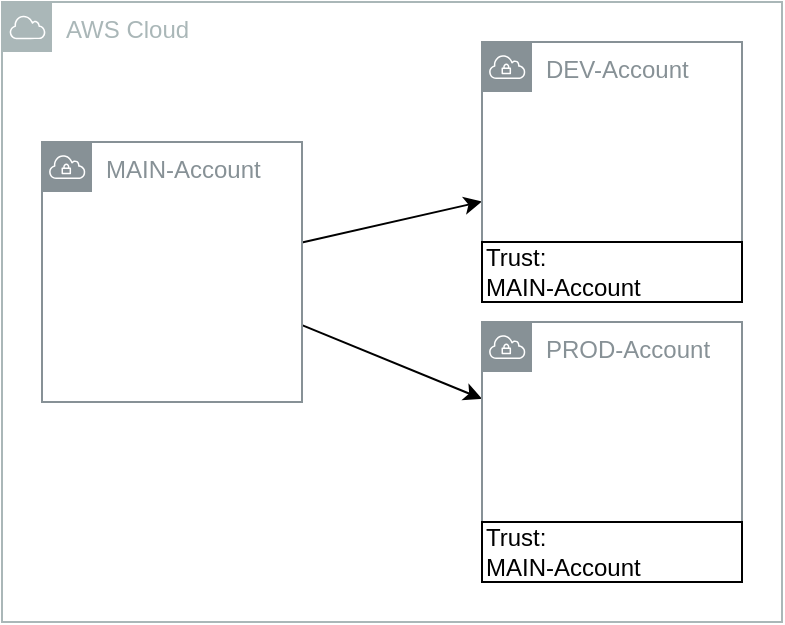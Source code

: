 <mxfile version="16.5.1" type="device"><diagram id="h1zggFSPYoxMt3qMPtwL" name="multi_accounts"><mxGraphModel dx="1102" dy="1025" grid="1" gridSize="10" guides="1" tooltips="1" connect="1" arrows="1" fold="1" page="0" pageScale="1" pageWidth="850" pageHeight="1100" math="0" shadow="0"><root><mxCell id="0"/><mxCell id="1" parent="0"/><mxCell id="lKifpZIRXlmgEi29zI8--1" value="AWS Cloud" style="sketch=0;outlineConnect=0;gradientColor=none;html=1;whiteSpace=wrap;fontSize=12;fontStyle=0;shape=mxgraph.aws4.group;grIcon=mxgraph.aws4.group_aws_cloud;strokeColor=#AAB7B8;fillColor=none;verticalAlign=top;align=left;spacingLeft=30;fontColor=#AAB7B8;dashed=0;" parent="1" vertex="1"><mxGeometry x="60" y="250" width="390" height="310" as="geometry"/></mxCell><mxCell id="lKifpZIRXlmgEi29zI8--5" style="rounded=0;orthogonalLoop=1;jettySize=auto;html=1;" parent="1" source="lKifpZIRXlmgEi29zI8--2" target="lKifpZIRXlmgEi29zI8--3" edge="1"><mxGeometry relative="1" as="geometry"/></mxCell><mxCell id="lKifpZIRXlmgEi29zI8--6" style="rounded=0;orthogonalLoop=1;jettySize=auto;html=1;" parent="1" source="lKifpZIRXlmgEi29zI8--2" target="lKifpZIRXlmgEi29zI8--4" edge="1"><mxGeometry relative="1" as="geometry"/></mxCell><mxCell id="lKifpZIRXlmgEi29zI8--2" value="MAIN-Account" style="sketch=0;outlineConnect=0;gradientColor=none;html=1;whiteSpace=wrap;fontSize=12;fontStyle=0;shape=mxgraph.aws4.group;grIcon=mxgraph.aws4.group_vpc;strokeColor=#879196;fillColor=none;verticalAlign=top;align=left;spacingLeft=30;fontColor=#879196;dashed=0;" parent="1" vertex="1"><mxGeometry x="80" y="320" width="130" height="130" as="geometry"/></mxCell><mxCell id="lKifpZIRXlmgEi29zI8--3" value="DEV-Account" style="sketch=0;outlineConnect=0;gradientColor=none;html=1;whiteSpace=wrap;fontSize=12;fontStyle=0;shape=mxgraph.aws4.group;grIcon=mxgraph.aws4.group_vpc;strokeColor=#879196;fillColor=none;verticalAlign=top;align=left;spacingLeft=30;fontColor=#879196;dashed=0;" parent="1" vertex="1"><mxGeometry x="300" y="270" width="130" height="130" as="geometry"/></mxCell><mxCell id="lKifpZIRXlmgEi29zI8--4" value="PROD-Account" style="sketch=0;outlineConnect=0;gradientColor=none;html=1;whiteSpace=wrap;fontSize=12;fontStyle=0;shape=mxgraph.aws4.group;grIcon=mxgraph.aws4.group_vpc;strokeColor=#879196;fillColor=none;verticalAlign=top;align=left;spacingLeft=30;fontColor=#879196;dashed=0;" parent="1" vertex="1"><mxGeometry x="300" y="410" width="130" height="130" as="geometry"/></mxCell><mxCell id="AqUqAVj0UmR-6b23vJ3E-1" value="Trust:&lt;br&gt;&lt;div style=&quot;&quot;&gt;&lt;span&gt;MAIN-Account&lt;/span&gt;&lt;/div&gt;" style="rounded=0;whiteSpace=wrap;html=1;align=left;" vertex="1" parent="1"><mxGeometry x="300" y="370" width="130" height="30" as="geometry"/></mxCell><mxCell id="AqUqAVj0UmR-6b23vJ3E-2" value="Trust:&lt;br&gt;&lt;div style=&quot;&quot;&gt;&lt;span&gt;MAIN-Account&lt;/span&gt;&lt;/div&gt;" style="rounded=0;whiteSpace=wrap;html=1;align=left;" vertex="1" parent="1"><mxGeometry x="300" y="510" width="130" height="30" as="geometry"/></mxCell></root></mxGraphModel></diagram></mxfile>
